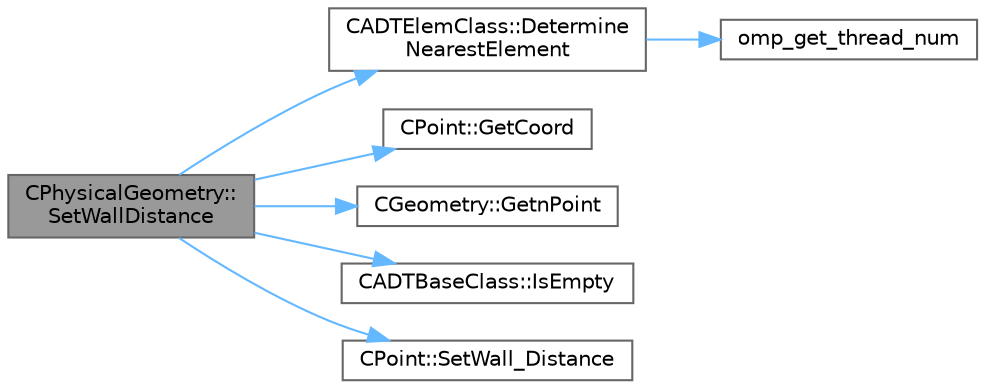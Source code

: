digraph "CPhysicalGeometry::SetWallDistance"
{
 // LATEX_PDF_SIZE
  bgcolor="transparent";
  edge [fontname=Helvetica,fontsize=10,labelfontname=Helvetica,labelfontsize=10];
  node [fontname=Helvetica,fontsize=10,shape=box,height=0.2,width=0.4];
  rankdir="LR";
  Node1 [id="Node000001",label="CPhysicalGeometry::\lSetWallDistance",height=0.2,width=0.4,color="gray40", fillcolor="grey60", style="filled", fontcolor="black",tooltip="Reduce the wall distance based on an previously constructed ADT."];
  Node1 -> Node2 [id="edge1_Node000001_Node000002",color="steelblue1",style="solid",tooltip=" "];
  Node2 [id="Node000002",label="CADTElemClass::Determine\lNearestElement",height=0.2,width=0.4,color="grey40", fillcolor="white", style="filled",URL="$classCADTElemClass.html#ae928a2f7267606715b1ca09c1b80c287",tooltip="Function, which determines the nearest element in the ADT for the given coordinate."];
  Node2 -> Node3 [id="edge2_Node000002_Node000003",color="steelblue1",style="solid",tooltip=" "];
  Node3 [id="Node000003",label="omp_get_thread_num",height=0.2,width=0.4,color="grey40", fillcolor="white", style="filled",URL="$omp__structure_8hpp.html#aad63dd7e34961dbbd2e8774e7f6bc2d0",tooltip="Index of current thread, akin to MPI rank."];
  Node1 -> Node4 [id="edge3_Node000001_Node000004",color="steelblue1",style="solid",tooltip=" "];
  Node4 [id="Node000004",label="CPoint::GetCoord",height=0.2,width=0.4,color="grey40", fillcolor="white", style="filled",URL="$classCPoint.html#ab16c29dd03911529cd73bf467c313179",tooltip="Get the coordinates dor the control volume."];
  Node1 -> Node5 [id="edge4_Node000001_Node000005",color="steelblue1",style="solid",tooltip=" "];
  Node5 [id="Node000005",label="CGeometry::GetnPoint",height=0.2,width=0.4,color="grey40", fillcolor="white", style="filled",URL="$classCGeometry.html#a275fb07cd99ab79d7a04b4862280169d",tooltip="Get number of points."];
  Node1 -> Node6 [id="edge5_Node000001_Node000006",color="steelblue1",style="solid",tooltip=" "];
  Node6 [id="Node000006",label="CADTBaseClass::IsEmpty",height=0.2,width=0.4,color="grey40", fillcolor="white", style="filled",URL="$classCADTBaseClass.html#acf2c06bc3b8b87b85aaf62571092df07",tooltip="Function, which returns whether or not the ADT is empty."];
  Node1 -> Node7 [id="edge6_Node000001_Node000007",color="steelblue1",style="solid",tooltip=" "];
  Node7 [id="Node000007",label="CPoint::SetWall_Distance",height=0.2,width=0.4,color="grey40", fillcolor="white", style="filled",URL="$classCPoint.html#acfd5de2b62bf970457f546ba24c03ed4",tooltip="Set the value of the distance to the nearest wall."];
}
